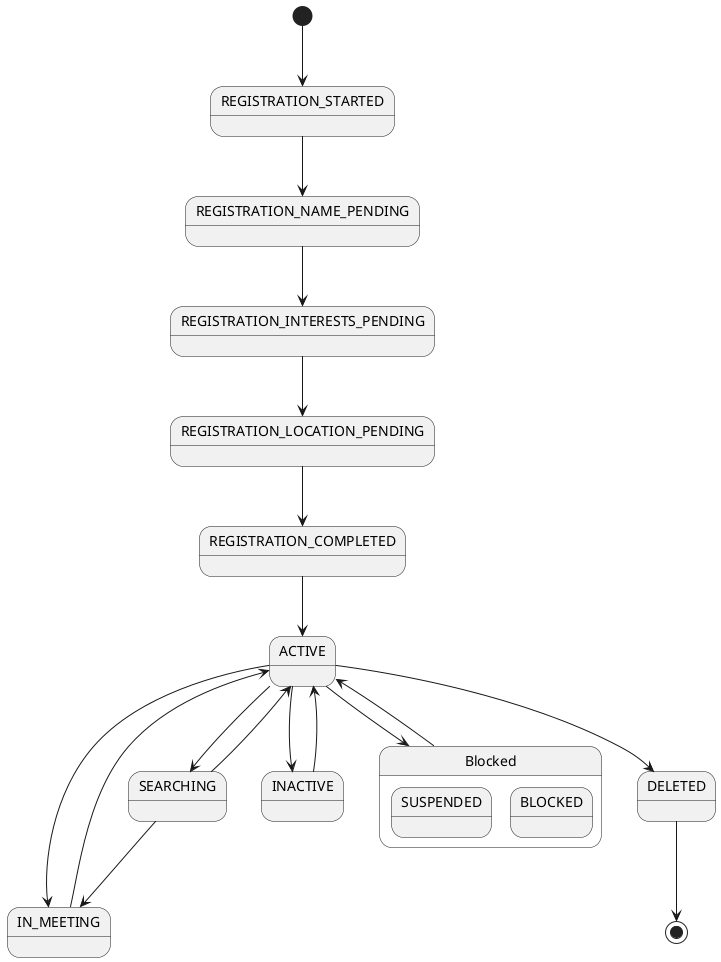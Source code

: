@startuml
[*] --> REGISTRATION_STARTED
REGISTRATION_STARTED --> REGISTRATION_NAME_PENDING
REGISTRATION_NAME_PENDING --> REGISTRATION_INTERESTS_PENDING
REGISTRATION_INTERESTS_PENDING --> REGISTRATION_LOCATION_PENDING
REGISTRATION_LOCATION_PENDING --> REGISTRATION_COMPLETED
REGISTRATION_COMPLETED --> ACTIVE

ACTIVE --> IN_MEETING
IN_MEETING --> ACTIVE
ACTIVE --> SEARCHING
SEARCHING --> IN_MEETING
SEARCHING --> ACTIVE

ACTIVE --> INACTIVE
INACTIVE --> ACTIVE

state Blocked {
    state SUSPENDED
    state BLOCKED
}

ACTIVE --> Blocked
Blocked --> ACTIVE

ACTIVE --> DELETED
DELETED --> [*]
@enduml
